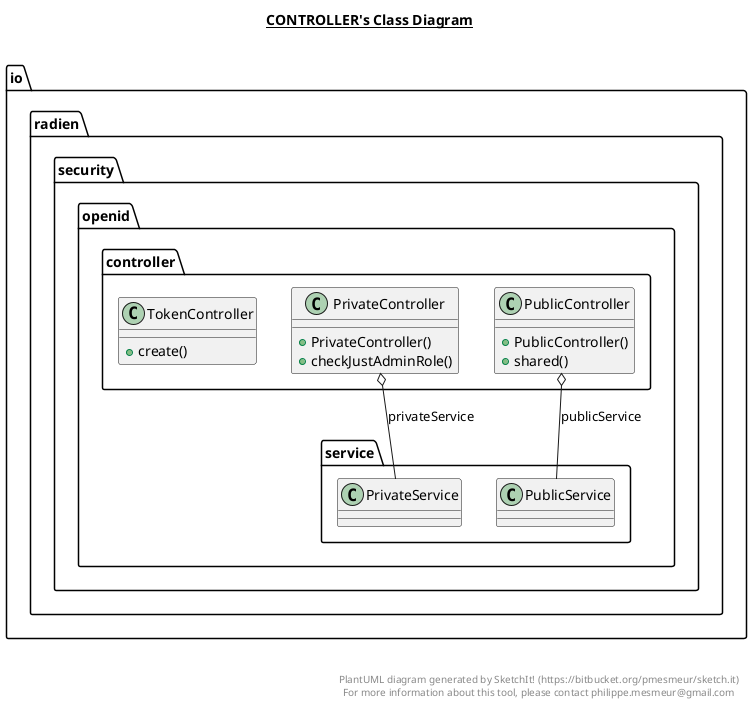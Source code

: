 @startuml

title __CONTROLLER's Class Diagram__\n

  namespace io.radien.security.openid.controller {
    class io.radien.security.openid.controller.PrivateController {
        + PrivateController()
        + checkJustAdminRole()
    }
  }
  

  namespace io.radien.security.openid.controller {
    class io.radien.security.openid.controller.PublicController {
        + PublicController()
        + shared()
    }
  }
  

  namespace io.radien.security.openid.controller {
    class io.radien.security.openid.controller.TokenController {
        + create()
    }
  }
  

  io.radien.security.openid.controller.PrivateController o-- io.radien.security.openid.service.PrivateService : privateService
  io.radien.security.openid.controller.PublicController o-- io.radien.security.openid.service.PublicService : publicService


right footer


PlantUML diagram generated by SketchIt! (https://bitbucket.org/pmesmeur/sketch.it)
For more information about this tool, please contact philippe.mesmeur@gmail.com
endfooter

@enduml
